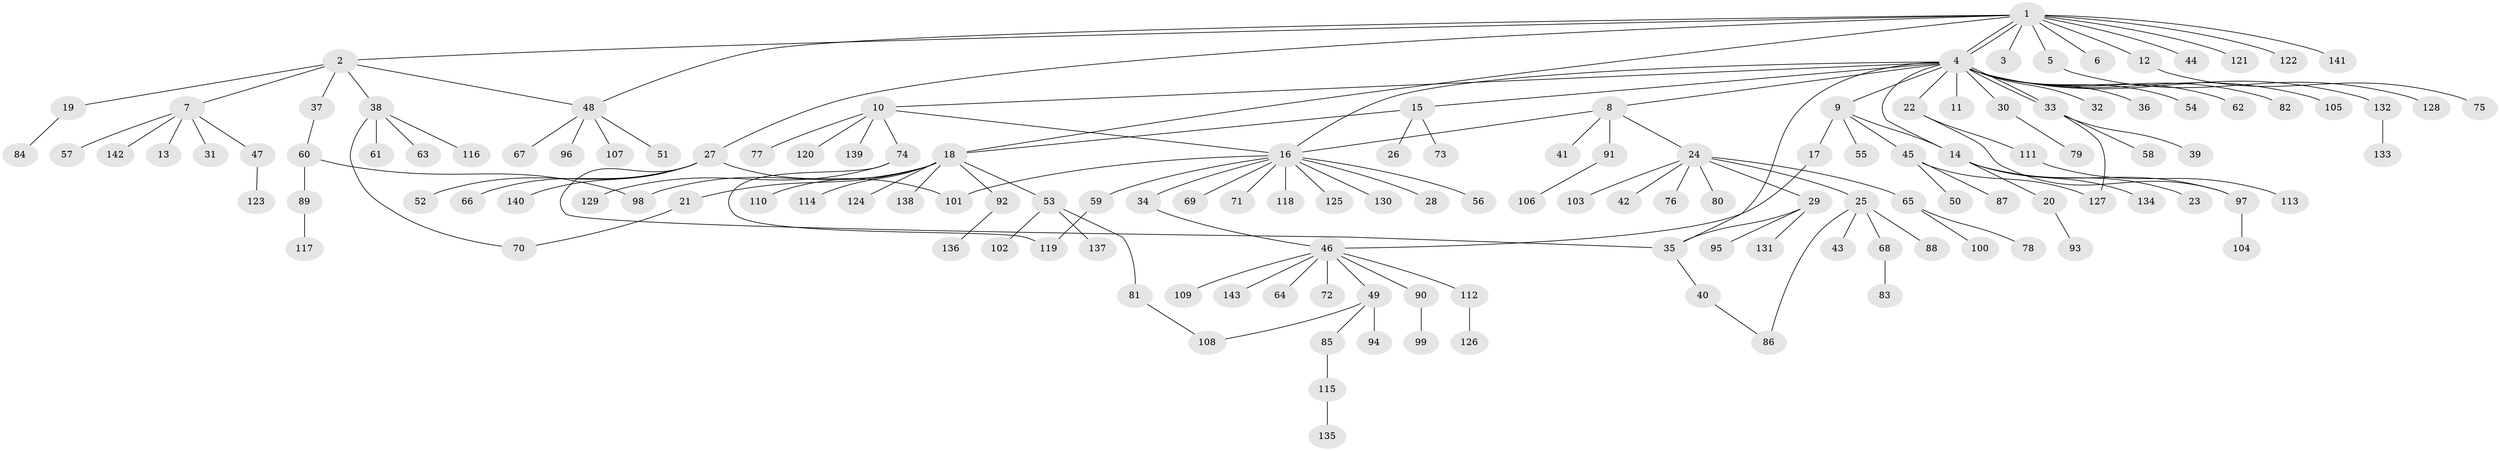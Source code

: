 // coarse degree distribution, {1: 0.8732394366197183, 12: 0.014084507042253521, 17: 0.014084507042253521, 23: 0.014084507042253521, 2: 0.028169014084507043, 8: 0.014084507042253521, 7: 0.014084507042253521, 9: 0.014084507042253521, 6: 0.014084507042253521}
// Generated by graph-tools (version 1.1) at 2025/50/03/04/25 21:50:35]
// undirected, 143 vertices, 160 edges
graph export_dot {
graph [start="1"]
  node [color=gray90,style=filled];
  1;
  2;
  3;
  4;
  5;
  6;
  7;
  8;
  9;
  10;
  11;
  12;
  13;
  14;
  15;
  16;
  17;
  18;
  19;
  20;
  21;
  22;
  23;
  24;
  25;
  26;
  27;
  28;
  29;
  30;
  31;
  32;
  33;
  34;
  35;
  36;
  37;
  38;
  39;
  40;
  41;
  42;
  43;
  44;
  45;
  46;
  47;
  48;
  49;
  50;
  51;
  52;
  53;
  54;
  55;
  56;
  57;
  58;
  59;
  60;
  61;
  62;
  63;
  64;
  65;
  66;
  67;
  68;
  69;
  70;
  71;
  72;
  73;
  74;
  75;
  76;
  77;
  78;
  79;
  80;
  81;
  82;
  83;
  84;
  85;
  86;
  87;
  88;
  89;
  90;
  91;
  92;
  93;
  94;
  95;
  96;
  97;
  98;
  99;
  100;
  101;
  102;
  103;
  104;
  105;
  106;
  107;
  108;
  109;
  110;
  111;
  112;
  113;
  114;
  115;
  116;
  117;
  118;
  119;
  120;
  121;
  122;
  123;
  124;
  125;
  126;
  127;
  128;
  129;
  130;
  131;
  132;
  133;
  134;
  135;
  136;
  137;
  138;
  139;
  140;
  141;
  142;
  143;
  1 -- 2;
  1 -- 3;
  1 -- 4;
  1 -- 4;
  1 -- 5;
  1 -- 6;
  1 -- 12;
  1 -- 18;
  1 -- 27;
  1 -- 44;
  1 -- 48;
  1 -- 121;
  1 -- 122;
  1 -- 141;
  2 -- 7;
  2 -- 19;
  2 -- 37;
  2 -- 38;
  2 -- 48;
  4 -- 8;
  4 -- 9;
  4 -- 10;
  4 -- 11;
  4 -- 14;
  4 -- 15;
  4 -- 16;
  4 -- 22;
  4 -- 30;
  4 -- 32;
  4 -- 33;
  4 -- 33;
  4 -- 35;
  4 -- 36;
  4 -- 54;
  4 -- 62;
  4 -- 82;
  4 -- 105;
  4 -- 132;
  5 -- 128;
  7 -- 13;
  7 -- 31;
  7 -- 47;
  7 -- 57;
  7 -- 142;
  8 -- 16;
  8 -- 24;
  8 -- 41;
  8 -- 91;
  9 -- 14;
  9 -- 17;
  9 -- 45;
  9 -- 55;
  10 -- 16;
  10 -- 74;
  10 -- 77;
  10 -- 120;
  10 -- 139;
  12 -- 75;
  14 -- 20;
  14 -- 23;
  14 -- 97;
  14 -- 134;
  15 -- 18;
  15 -- 26;
  15 -- 73;
  16 -- 28;
  16 -- 34;
  16 -- 56;
  16 -- 59;
  16 -- 69;
  16 -- 71;
  16 -- 101;
  16 -- 118;
  16 -- 125;
  16 -- 130;
  17 -- 46;
  18 -- 21;
  18 -- 53;
  18 -- 92;
  18 -- 98;
  18 -- 110;
  18 -- 114;
  18 -- 124;
  18 -- 138;
  19 -- 84;
  20 -- 93;
  21 -- 70;
  22 -- 97;
  22 -- 111;
  24 -- 25;
  24 -- 29;
  24 -- 42;
  24 -- 65;
  24 -- 76;
  24 -- 80;
  24 -- 103;
  25 -- 43;
  25 -- 68;
  25 -- 86;
  25 -- 88;
  27 -- 35;
  27 -- 52;
  27 -- 66;
  27 -- 101;
  27 -- 140;
  29 -- 35;
  29 -- 95;
  29 -- 131;
  30 -- 79;
  33 -- 39;
  33 -- 58;
  33 -- 127;
  34 -- 46;
  35 -- 40;
  37 -- 60;
  38 -- 61;
  38 -- 63;
  38 -- 70;
  38 -- 116;
  40 -- 86;
  45 -- 50;
  45 -- 87;
  45 -- 127;
  46 -- 49;
  46 -- 64;
  46 -- 72;
  46 -- 90;
  46 -- 109;
  46 -- 112;
  46 -- 143;
  47 -- 123;
  48 -- 51;
  48 -- 67;
  48 -- 96;
  48 -- 107;
  49 -- 85;
  49 -- 94;
  49 -- 108;
  53 -- 81;
  53 -- 102;
  53 -- 137;
  59 -- 119;
  60 -- 89;
  60 -- 98;
  65 -- 78;
  65 -- 100;
  68 -- 83;
  74 -- 119;
  74 -- 129;
  81 -- 108;
  85 -- 115;
  89 -- 117;
  90 -- 99;
  91 -- 106;
  92 -- 136;
  97 -- 104;
  111 -- 113;
  112 -- 126;
  115 -- 135;
  132 -- 133;
}
